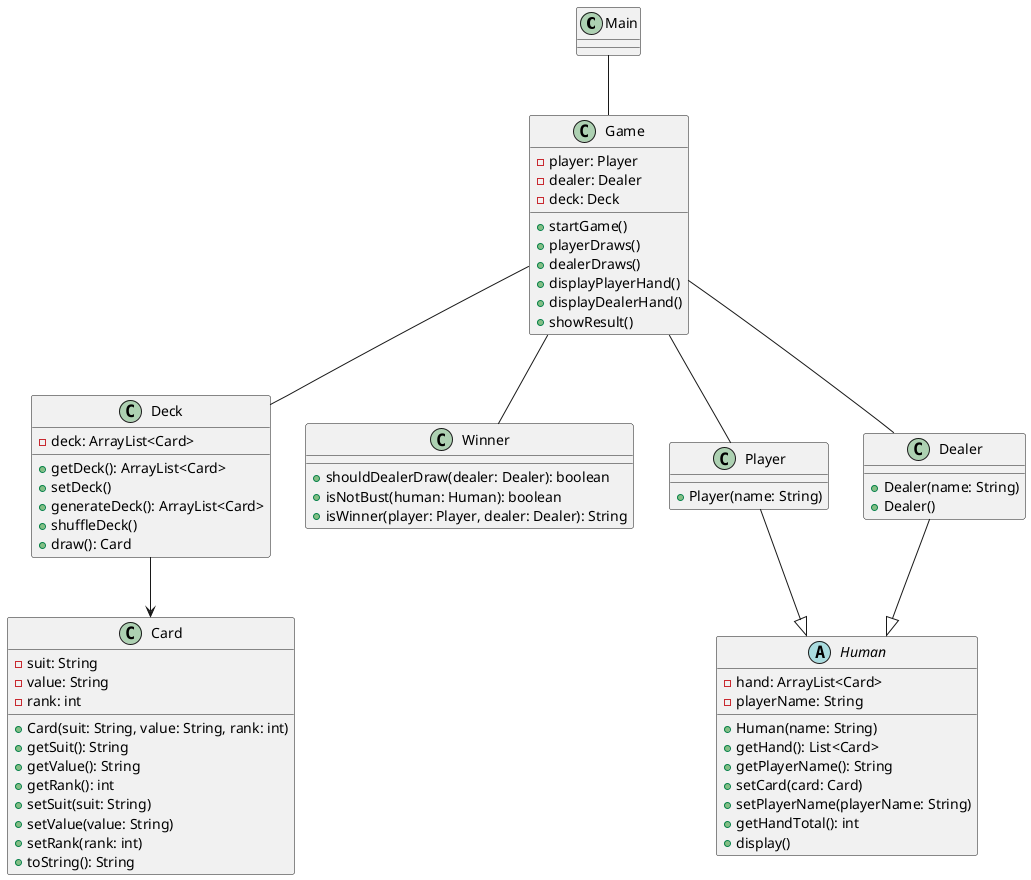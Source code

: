 @startuml

class Main {
}

class Game {
  -player: Player
  -dealer: Dealer
  -deck: Deck
  +startGame()
  +playerDraws()
  +dealerDraws()
  +displayPlayerHand()
  +displayDealerHand()
  +showResult()
}

class Card {
  -suit: String
  -value: String
  -rank: int
  +Card(suit: String, value: String, rank: int)
  +getSuit(): String
  +getValue(): String
  +getRank(): int
  +setSuit(suit: String)
  +setValue(value: String)
  +setRank(rank: int)
  +toString(): String
}

class Deck {
  -deck: ArrayList<Card>
  +getDeck(): ArrayList<Card>
  +setDeck()
  +generateDeck(): ArrayList<Card>
  +shuffleDeck()
  +draw(): Card
}

class Winner {
  +shouldDealerDraw(dealer: Dealer): boolean
  +isNotBust(human: Human): boolean
  +isWinner(player: Player, dealer: Dealer): String
}

abstract class Human {
  -hand: ArrayList<Card>
  -playerName: String
  +Human(name: String)
  +getHand(): List<Card>
  +getPlayerName(): String
  +setCard(card: Card)
  +setPlayerName(playerName: String)
  +getHandTotal(): int
  +display()
}

class Player {
  +Player(name: String)
}

class Dealer {
  +Dealer(name: String)
  +Dealer()
}

Main -- Game
Game -- Player
Game -- Dealer
Game -- Deck
Player --|> Human
Dealer --|> Human
Game -- Winner
Deck --> Card

@enduml
